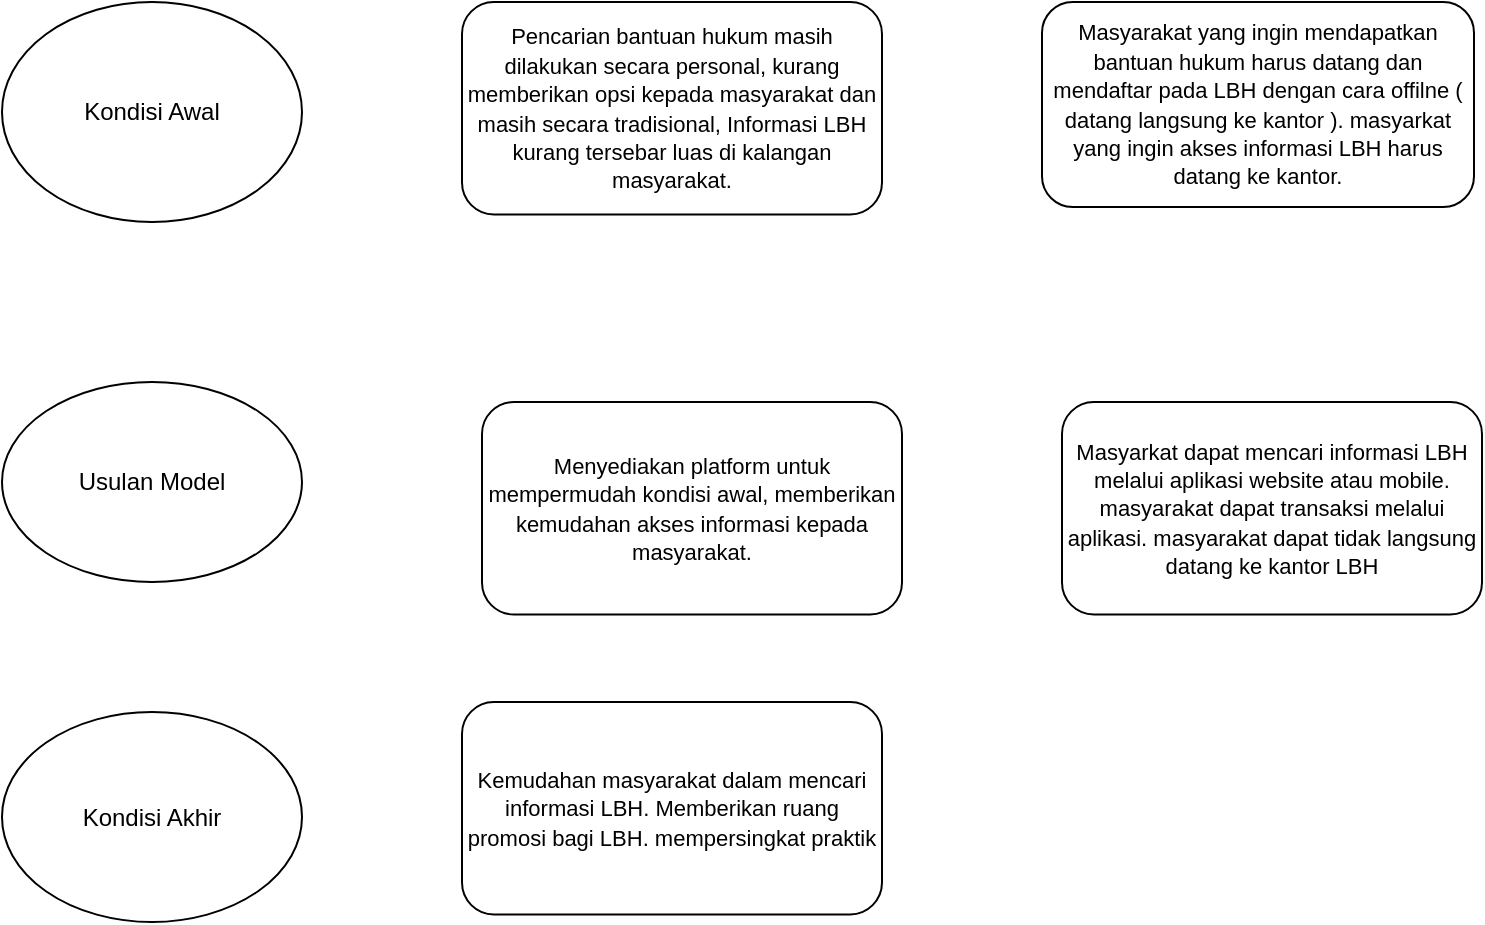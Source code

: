 <mxfile version="24.2.5" type="github">
  <diagram name="Halaman-1" id="izkOBUMa2QPvx1MbBBjQ">
    <mxGraphModel dx="1103" dy="603" grid="1" gridSize="10" guides="1" tooltips="1" connect="1" arrows="1" fold="1" page="1" pageScale="1" pageWidth="827" pageHeight="1169" math="0" shadow="0">
      <root>
        <mxCell id="0" />
        <mxCell id="1" parent="0" />
        <mxCell id="uYYcqEzOhPKumu3T26vh-1" value="Kondisi Awal" style="ellipse;whiteSpace=wrap;html=1;" vertex="1" parent="1">
          <mxGeometry x="170" y="140" width="150" height="110" as="geometry" />
        </mxCell>
        <mxCell id="uYYcqEzOhPKumu3T26vh-3" value="Usulan Model" style="ellipse;whiteSpace=wrap;html=1;" vertex="1" parent="1">
          <mxGeometry x="170" y="330" width="150" height="100" as="geometry" />
        </mxCell>
        <mxCell id="uYYcqEzOhPKumu3T26vh-4" value="Kondisi Akhir" style="ellipse;whiteSpace=wrap;html=1;" vertex="1" parent="1">
          <mxGeometry x="170" y="495" width="150" height="105" as="geometry" />
        </mxCell>
        <mxCell id="uYYcqEzOhPKumu3T26vh-6" value="&lt;font style=&quot;font-size: 11px;&quot;&gt;Pencarian bantuan hukum masih dilakukan secara personal, kurang memberikan opsi kepada masyarakat dan masih secara tradisional, Informasi LBH kurang tersebar luas di kalangan masyarakat.&lt;/font&gt;" style="rounded=1;whiteSpace=wrap;html=1;" vertex="1" parent="1">
          <mxGeometry x="400" y="140" width="210" height="106.25" as="geometry" />
        </mxCell>
        <mxCell id="uYYcqEzOhPKumu3T26vh-10" value="&lt;font style=&quot;font-size: 11px;&quot;&gt;Masyarakat yang ingin mendapatkan bantuan hukum harus datang dan mendaftar pada LBH dengan cara offilne ( datang langsung ke kantor ). masyarkat yang ingin akses informasi LBH harus datang ke kantor.&lt;/font&gt;" style="rounded=1;whiteSpace=wrap;html=1;" vertex="1" parent="1">
          <mxGeometry x="690" y="140" width="216" height="102.5" as="geometry" />
        </mxCell>
        <mxCell id="uYYcqEzOhPKumu3T26vh-11" value="&lt;font style=&quot;font-size: 11px;&quot;&gt;Menyediakan platform untuk mempermudah kondisi awal, memberikan kemudahan akses informasi kepada masyarakat.&lt;/font&gt;&lt;span style=&quot;color: rgba(0, 0, 0, 0); font-family: monospace; font-size: 0px; text-align: start; text-wrap: nowrap;&quot;&gt;%3CmxGraphModel%3E%3Croot%3E%3CmxCell%20id%3D%220%22%2F%3E%3CmxCell%20id%3D%221%22%20parent%3D%220%22%2F%3E%3CmxCell%20id%3D%222%22%20value%3D%22%26lt%3Bfont%20style%3D%26quot%3Bfont-size%3A%2011px%3B%26quot%3B%26gt%3BPencarian%20bantuan%20hukum%20masih%20dilakukan%20secara%20personal%2C%20kurang%20memberikan%20opsi%20kepada%20masyarakat%20dan%20masih%20secara%20tradisional%2C%20Informasi%20LBH%20kurang%20tersebar%20luas%20di%20kalangan%20masyarakat.%26lt%3B%2Ffont%26gt%3B%22%20style%3D%22rounded%3D1%3BwhiteSpace%3Dwrap%3Bhtml%3D1%3B%22%20vertex%3D%221%22%20parent%3D%221%22%3E%3CmxGeometry%20x%3D%22400%22%20y%3D%22140%22%20width%3D%22210%22%20height%3D%22106.25%22%20as%3D%22geometry%22%2F%3E%3C%2FmxCell%3E%3C%2Froot%3E%3C%2FmxGraphModel%3E&lt;/span&gt;" style="rounded=1;whiteSpace=wrap;html=1;" vertex="1" parent="1">
          <mxGeometry x="410" y="340" width="210" height="106.25" as="geometry" />
        </mxCell>
        <mxCell id="uYYcqEzOhPKumu3T26vh-12" value="&lt;span style=&quot;font-size: 11px;&quot;&gt;Masyarkat dapat mencari informasi LBH melalui aplikasi website atau mobile.&lt;/span&gt;&lt;div&gt;&lt;span style=&quot;font-size: 11px;&quot;&gt;masyarakat dapat transaksi melalui aplikasi. masyarakat dapat tidak langsung datang ke kantor LBH&lt;/span&gt;&lt;/div&gt;" style="rounded=1;whiteSpace=wrap;html=1;" vertex="1" parent="1">
          <mxGeometry x="700" y="340" width="210" height="106.25" as="geometry" />
        </mxCell>
        <mxCell id="uYYcqEzOhPKumu3T26vh-13" value="&lt;span style=&quot;font-size: 11px;&quot;&gt;Kemudahan masyarakat dalam mencari informasi LBH. Memberikan ruang promosi bagi LBH. mempersingkat praktik&lt;/span&gt;" style="rounded=1;whiteSpace=wrap;html=1;" vertex="1" parent="1">
          <mxGeometry x="400" y="490" width="210" height="106.25" as="geometry" />
        </mxCell>
      </root>
    </mxGraphModel>
  </diagram>
</mxfile>
